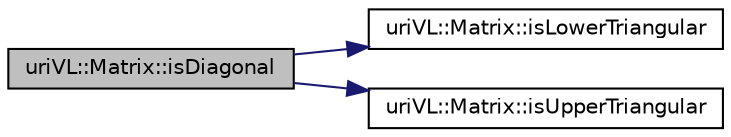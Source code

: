 digraph "uriVL::Matrix::isDiagonal"
{
  edge [fontname="Helvetica",fontsize="10",labelfontname="Helvetica",labelfontsize="10"];
  node [fontname="Helvetica",fontsize="10",shape=record];
  rankdir="LR";
  Node1 [label="uriVL::Matrix::isDiagonal",height=0.2,width=0.4,color="black", fillcolor="grey75", style="filled", fontcolor="black"];
  Node1 -> Node2 [color="midnightblue",fontsize="10",style="solid",fontname="Helvetica"];
  Node2 [label="uriVL::Matrix::isLowerTriangular",height=0.2,width=0.4,color="black", fillcolor="white", style="filled",URL="$classuriVL_1_1Matrix.html#ac99628b72e7baaeff39dc4558e928530",tooltip="Check whether the matrix is lower-triangular. "];
  Node1 -> Node3 [color="midnightblue",fontsize="10",style="solid",fontname="Helvetica"];
  Node3 [label="uriVL::Matrix::isUpperTriangular",height=0.2,width=0.4,color="black", fillcolor="white", style="filled",URL="$classuriVL_1_1Matrix.html#a842825e41624537128143c866a9db88b",tooltip="Check whether the matrix is upper-triangular. "];
}
